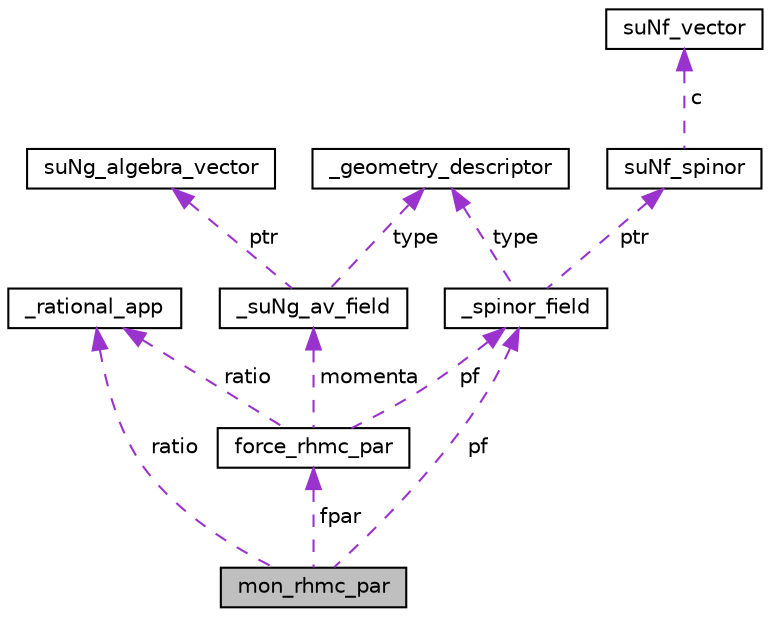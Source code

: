 digraph "mon_rhmc_par"
{
 // LATEX_PDF_SIZE
  edge [fontname="Helvetica",fontsize="10",labelfontname="Helvetica",labelfontsize="10"];
  node [fontname="Helvetica",fontsize="10",shape=record];
  Node1 [label="mon_rhmc_par",height=0.2,width=0.4,color="black", fillcolor="grey75", style="filled", fontcolor="black",tooltip=" "];
  Node2 -> Node1 [dir="back",color="darkorchid3",fontsize="10",style="dashed",label=" pf" ];
  Node2 [label="_spinor_field",height=0.2,width=0.4,color="black", fillcolor="white", style="filled",URL="$d3/d33/struct__spinor__field.html",tooltip=" "];
  Node3 -> Node2 [dir="back",color="darkorchid3",fontsize="10",style="dashed",label=" type" ];
  Node3 [label="_geometry_descriptor",height=0.2,width=0.4,color="black", fillcolor="white", style="filled",URL="$db/d43/struct__geometry__descriptor.html",tooltip=" "];
  Node4 -> Node2 [dir="back",color="darkorchid3",fontsize="10",style="dashed",label=" ptr" ];
  Node4 [label="suNf_spinor",height=0.2,width=0.4,color="black", fillcolor="white", style="filled",URL="$d8/dd1/structsuNf__spinor.html",tooltip=" "];
  Node5 -> Node4 [dir="back",color="darkorchid3",fontsize="10",style="dashed",label=" c" ];
  Node5 [label="suNf_vector",height=0.2,width=0.4,color="black", fillcolor="white", style="filled",URL="$de/d49/structsuNf__vector.html",tooltip=" "];
  Node6 -> Node1 [dir="back",color="darkorchid3",fontsize="10",style="dashed",label=" ratio" ];
  Node6 [label="_rational_app",height=0.2,width=0.4,color="black", fillcolor="white", style="filled",URL="$d1/d9f/struct__rational__app.html",tooltip=" "];
  Node7 -> Node1 [dir="back",color="darkorchid3",fontsize="10",style="dashed",label=" fpar" ];
  Node7 [label="force_rhmc_par",height=0.2,width=0.4,color="black", fillcolor="white", style="filled",URL="$d1/d17/structforce__rhmc__par.html",tooltip=" "];
  Node2 -> Node7 [dir="back",color="darkorchid3",fontsize="10",style="dashed",label=" pf" ];
  Node6 -> Node7 [dir="back",color="darkorchid3",fontsize="10",style="dashed",label=" ratio" ];
  Node8 -> Node7 [dir="back",color="darkorchid3",fontsize="10",style="dashed",label=" momenta" ];
  Node8 [label="_suNg_av_field",height=0.2,width=0.4,color="black", fillcolor="white", style="filled",URL="$d4/d75/struct__suNg__av__field.html",tooltip=" "];
  Node3 -> Node8 [dir="back",color="darkorchid3",fontsize="10",style="dashed",label=" type" ];
  Node9 -> Node8 [dir="back",color="darkorchid3",fontsize="10",style="dashed",label=" ptr" ];
  Node9 [label="suNg_algebra_vector",height=0.2,width=0.4,color="black", fillcolor="white", style="filled",URL="$d3/dcb/structsuNg__algebra__vector.html",tooltip=" "];
}
